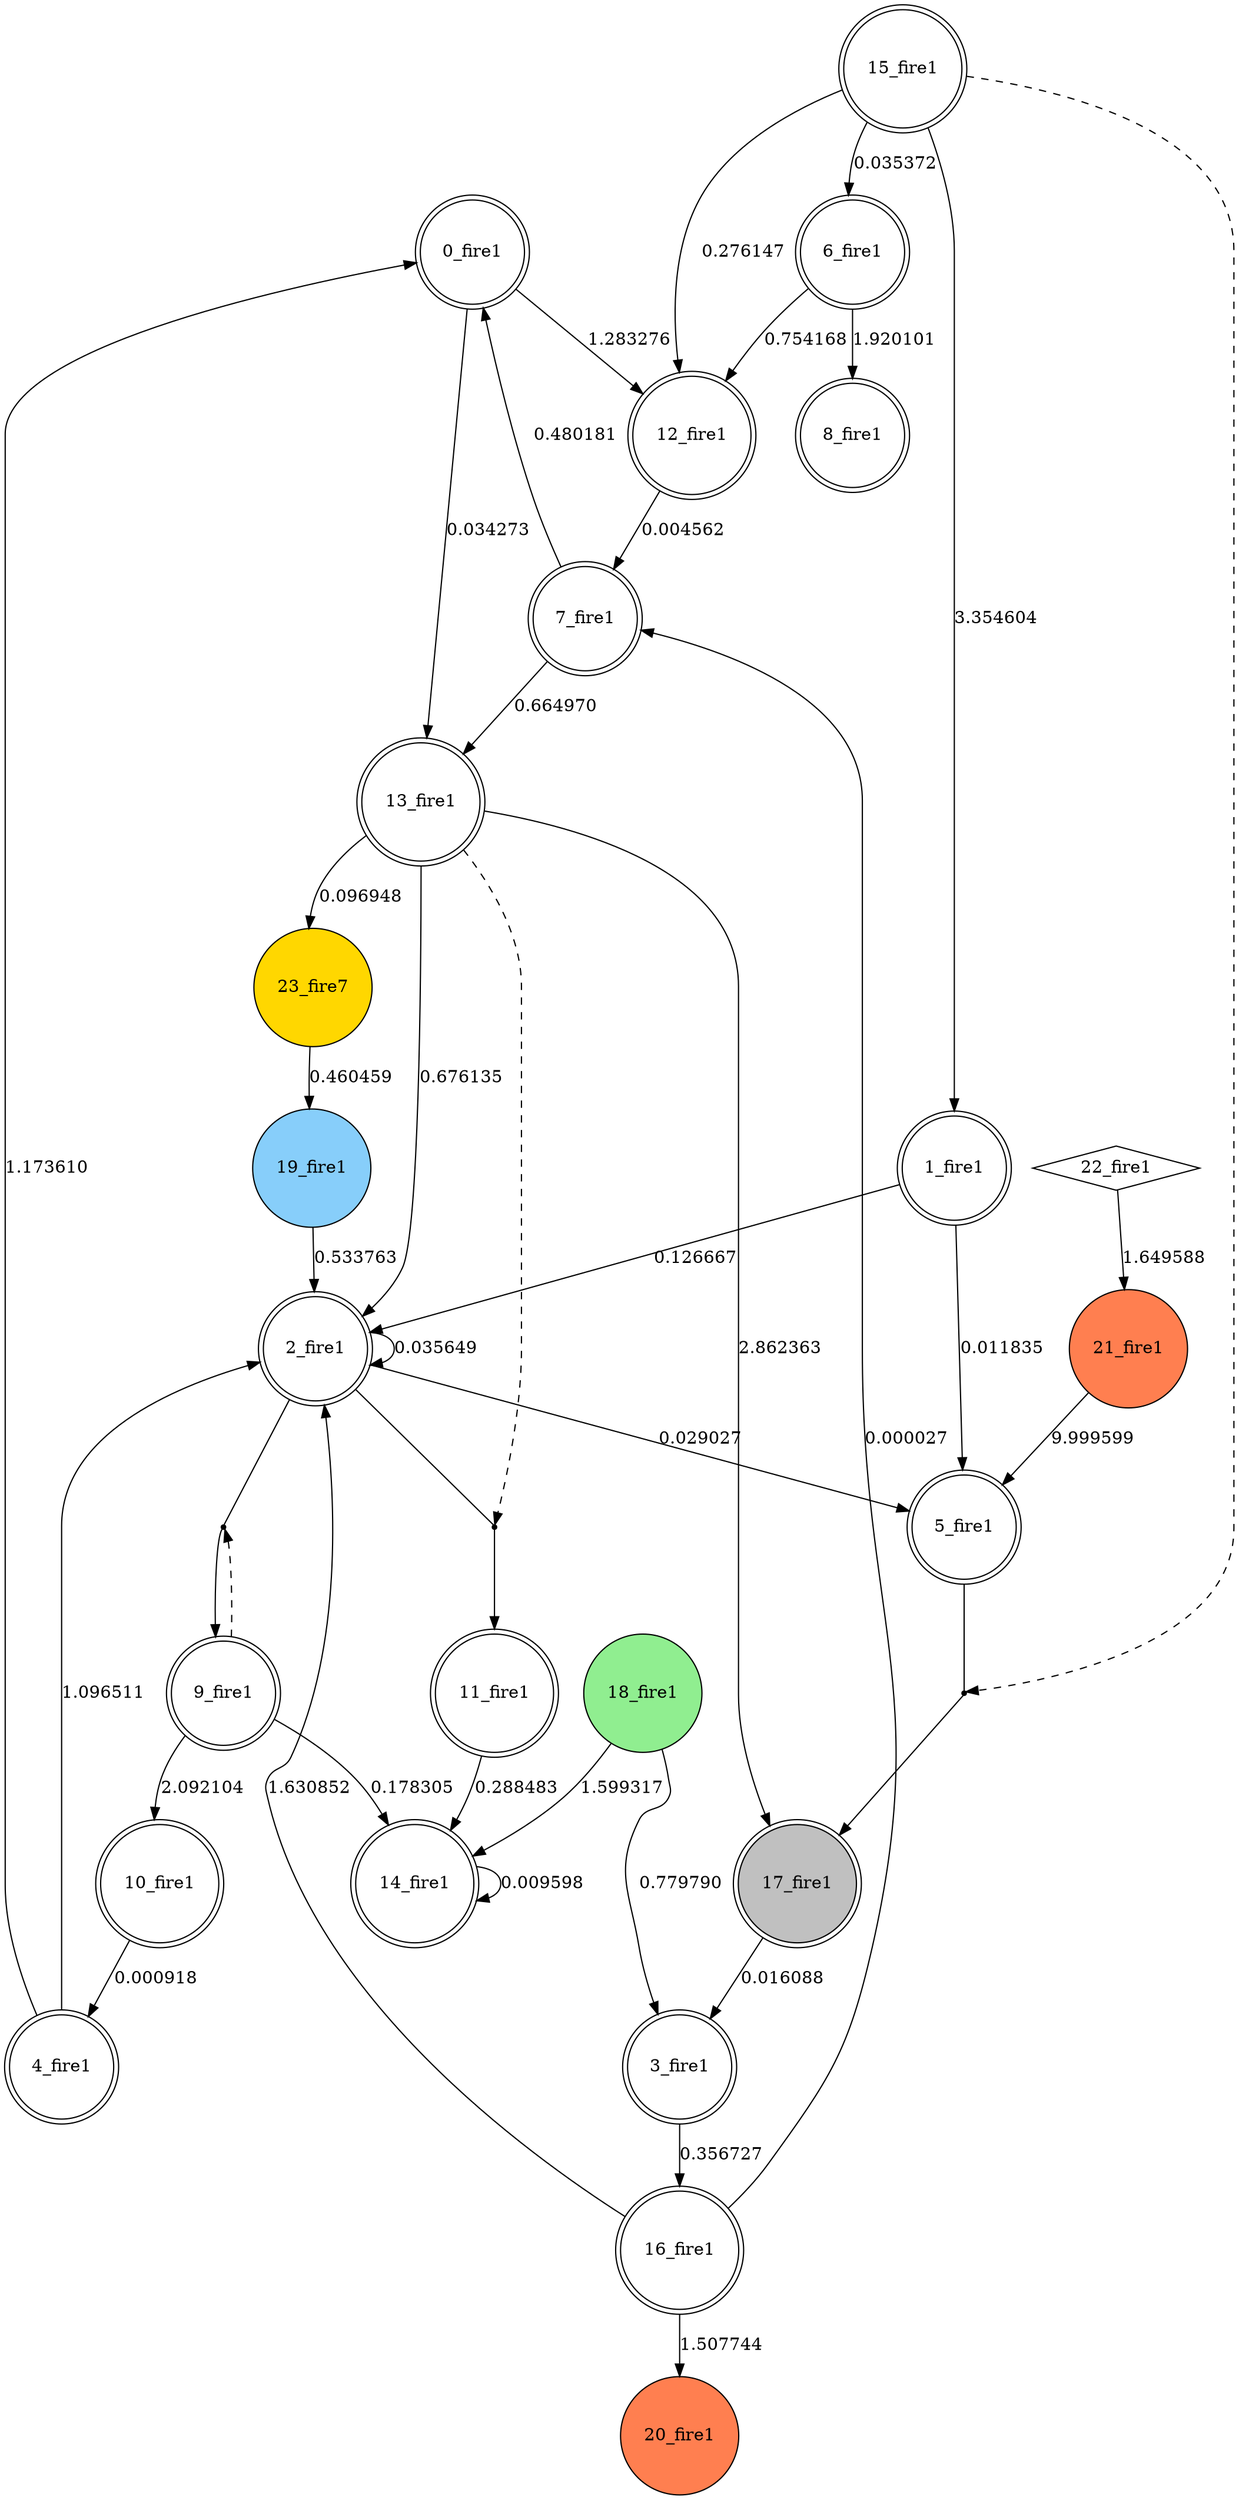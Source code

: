 digraph G {
 node[shape = circle]
0 [label="0_fire1",shape=doublecircle]
1 [label="1_fire1",shape=doublecircle]
2 [label="2_fire1",shape=doublecircle]
3 [label="3_fire1",shape=doublecircle]
4 [label="4_fire1",shape=doublecircle]
5 [label="5_fire1",shape=doublecircle]
6 [label="6_fire1",shape=doublecircle]
7 [label="7_fire1",shape=doublecircle]
8 [label="8_fire1",shape=doublecircle]
9 [label="9_fire1",shape=doublecircle]
10 [label="10_fire1",shape=doublecircle]
11 [label="11_fire1",shape=doublecircle]
12 [label="12_fire1",shape=doublecircle]
13 [label="13_fire1",shape=doublecircle]
14 [label="14_fire1",shape=doublecircle]
15 [label="15_fire1",shape=doublecircle]
16 [label="16_fire1",shape=doublecircle]
17 [label="17_fire1",shape=doublecircle, style=filled, fillcolor=gray]
18 [label="18_fire1",style=filled, fillcolor=lightgreen]
19 [label="19_fire1",style=filled, fillcolor=lightskyblue]
20 [label="20_fire1",style=filled, fillcolor=coral]
21 [label="21_fire1",style=filled, fillcolor=coral]
22 [label="22_fire1",shape=diamond]
23 [label="23_fire7",style=filled, fillcolor=gold]
24 [shape=point, label=""]
15 -> 24 [style=dashed] 
5 -> 24 [dir=none]
24 -> 17 
15 -> 6 [label="0.035372"]
9 -> 14 [label="0.178305"]
25 [shape=point, label=""]
13 -> 25 [style=dashed] 
2 -> 25 [dir=none]
25 -> 11 
21 -> 5 [label="9.999599"]
1 -> 5 [label="0.011835"]
15 -> 1 [label="3.354604"]
2 -> 2 [label="0.035649"]
14 -> 14 [label="0.009598"]
16 -> 7 [label="0.000027"]
0 -> 13 [label="0.034273"]
7 -> 13 [label="0.664970"]
13 -> 17 [label="2.862363"]
3 -> 16 [label="0.356727"]
26 [shape=point, label=""]
9 -> 26 [style=dashed] 
2 -> 26 [dir=none]
26 -> 9 
4 -> 2 [label="1.096511"]
6 -> 8 [label="1.920101"]
22 -> 21 [label="1.649588"]
7 -> 0 [label="0.480181"]
10 -> 4 [label="0.000918"]
17 -> 3 [label="0.016088"]
6 -> 12 [label="0.754168"]
1 -> 2 [label="0.126667"]
2 -> 5 [label="0.029027"]
0 -> 12 [label="1.283276"]
16 -> 20 [label="1.507744"]
12 -> 7 [label="0.004562"]
4 -> 0 [label="1.173610"]
9 -> 10 [label="2.092104"]
19 -> 2 [label="0.533763"]
23 -> 19 [label="0.460459"]
13 -> 23 [label="0.096948"]
15 -> 12 [label="0.276147"]
18 -> 3 [label="0.779790"]
18 -> 14 [label="1.599317"]
13 -> 2 [label="0.676135"]
11 -> 14 [label="0.288483"]
16 -> 2 [label="1.630852"]
}
